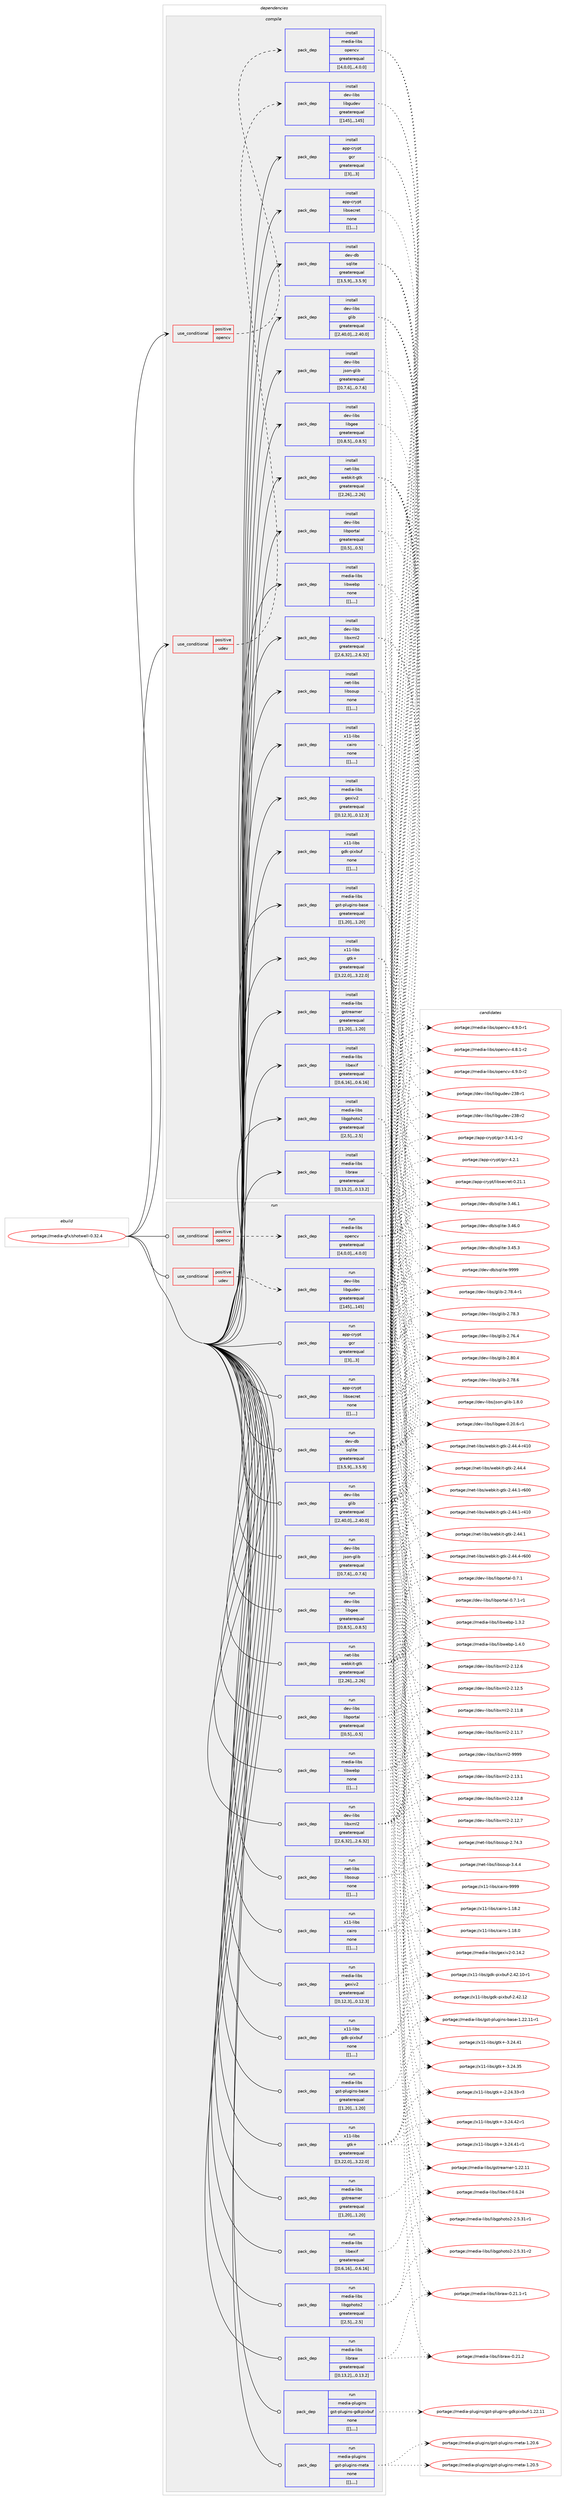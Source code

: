 digraph prolog {

# *************
# Graph options
# *************

newrank=true;
concentrate=true;
compound=true;
graph [rankdir=LR,fontname=Helvetica,fontsize=10,ranksep=1.5];#, ranksep=2.5, nodesep=0.2];
edge  [arrowhead=vee];
node  [fontname=Helvetica,fontsize=10];

# **********
# The ebuild
# **********

subgraph cluster_leftcol {
color=gray;
label=<<i>ebuild</i>>;
id [label="portage://media-gfx/shotwell-0.32.4", color=red, width=4, href="../media-gfx/shotwell-0.32.4.svg"];
}

# ****************
# The dependencies
# ****************

subgraph cluster_midcol {
color=gray;
label=<<i>dependencies</i>>;
subgraph cluster_compile {
fillcolor="#eeeeee";
style=filled;
label=<<i>compile</i>>;
subgraph cond77202 {
dependency309520 [label=<<TABLE BORDER="0" CELLBORDER="1" CELLSPACING="0" CELLPADDING="4"><TR><TD ROWSPAN="3" CELLPADDING="10">use_conditional</TD></TR><TR><TD>positive</TD></TR><TR><TD>opencv</TD></TR></TABLE>>, shape=none, color=red];
subgraph pack229798 {
dependency309521 [label=<<TABLE BORDER="0" CELLBORDER="1" CELLSPACING="0" CELLPADDING="4" WIDTH="220"><TR><TD ROWSPAN="6" CELLPADDING="30">pack_dep</TD></TR><TR><TD WIDTH="110">install</TD></TR><TR><TD>media-libs</TD></TR><TR><TD>opencv</TD></TR><TR><TD>greaterequal</TD></TR><TR><TD>[[4,0,0],,,4.0.0]</TD></TR></TABLE>>, shape=none, color=blue];
}
dependency309520:e -> dependency309521:w [weight=20,style="dashed",arrowhead="vee"];
}
id:e -> dependency309520:w [weight=20,style="solid",arrowhead="vee"];
subgraph cond77203 {
dependency309522 [label=<<TABLE BORDER="0" CELLBORDER="1" CELLSPACING="0" CELLPADDING="4"><TR><TD ROWSPAN="3" CELLPADDING="10">use_conditional</TD></TR><TR><TD>positive</TD></TR><TR><TD>udev</TD></TR></TABLE>>, shape=none, color=red];
subgraph pack229799 {
dependency309523 [label=<<TABLE BORDER="0" CELLBORDER="1" CELLSPACING="0" CELLPADDING="4" WIDTH="220"><TR><TD ROWSPAN="6" CELLPADDING="30">pack_dep</TD></TR><TR><TD WIDTH="110">install</TD></TR><TR><TD>dev-libs</TD></TR><TR><TD>libgudev</TD></TR><TR><TD>greaterequal</TD></TR><TR><TD>[[145],,,145]</TD></TR></TABLE>>, shape=none, color=blue];
}
dependency309522:e -> dependency309523:w [weight=20,style="dashed",arrowhead="vee"];
}
id:e -> dependency309522:w [weight=20,style="solid",arrowhead="vee"];
subgraph pack229800 {
dependency309524 [label=<<TABLE BORDER="0" CELLBORDER="1" CELLSPACING="0" CELLPADDING="4" WIDTH="220"><TR><TD ROWSPAN="6" CELLPADDING="30">pack_dep</TD></TR><TR><TD WIDTH="110">install</TD></TR><TR><TD>app-crypt</TD></TR><TR><TD>gcr</TD></TR><TR><TD>greaterequal</TD></TR><TR><TD>[[3],,,3]</TD></TR></TABLE>>, shape=none, color=blue];
}
id:e -> dependency309524:w [weight=20,style="solid",arrowhead="vee"];
subgraph pack229801 {
dependency309525 [label=<<TABLE BORDER="0" CELLBORDER="1" CELLSPACING="0" CELLPADDING="4" WIDTH="220"><TR><TD ROWSPAN="6" CELLPADDING="30">pack_dep</TD></TR><TR><TD WIDTH="110">install</TD></TR><TR><TD>app-crypt</TD></TR><TR><TD>libsecret</TD></TR><TR><TD>none</TD></TR><TR><TD>[[],,,,]</TD></TR></TABLE>>, shape=none, color=blue];
}
id:e -> dependency309525:w [weight=20,style="solid",arrowhead="vee"];
subgraph pack229802 {
dependency309526 [label=<<TABLE BORDER="0" CELLBORDER="1" CELLSPACING="0" CELLPADDING="4" WIDTH="220"><TR><TD ROWSPAN="6" CELLPADDING="30">pack_dep</TD></TR><TR><TD WIDTH="110">install</TD></TR><TR><TD>dev-db</TD></TR><TR><TD>sqlite</TD></TR><TR><TD>greaterequal</TD></TR><TR><TD>[[3,5,9],,,3.5.9]</TD></TR></TABLE>>, shape=none, color=blue];
}
id:e -> dependency309526:w [weight=20,style="solid",arrowhead="vee"];
subgraph pack229803 {
dependency309527 [label=<<TABLE BORDER="0" CELLBORDER="1" CELLSPACING="0" CELLPADDING="4" WIDTH="220"><TR><TD ROWSPAN="6" CELLPADDING="30">pack_dep</TD></TR><TR><TD WIDTH="110">install</TD></TR><TR><TD>dev-libs</TD></TR><TR><TD>glib</TD></TR><TR><TD>greaterequal</TD></TR><TR><TD>[[2,40,0],,,2.40.0]</TD></TR></TABLE>>, shape=none, color=blue];
}
id:e -> dependency309527:w [weight=20,style="solid",arrowhead="vee"];
subgraph pack229804 {
dependency309528 [label=<<TABLE BORDER="0" CELLBORDER="1" CELLSPACING="0" CELLPADDING="4" WIDTH="220"><TR><TD ROWSPAN="6" CELLPADDING="30">pack_dep</TD></TR><TR><TD WIDTH="110">install</TD></TR><TR><TD>dev-libs</TD></TR><TR><TD>json-glib</TD></TR><TR><TD>greaterequal</TD></TR><TR><TD>[[0,7,6],,,0.7.6]</TD></TR></TABLE>>, shape=none, color=blue];
}
id:e -> dependency309528:w [weight=20,style="solid",arrowhead="vee"];
subgraph pack229805 {
dependency309529 [label=<<TABLE BORDER="0" CELLBORDER="1" CELLSPACING="0" CELLPADDING="4" WIDTH="220"><TR><TD ROWSPAN="6" CELLPADDING="30">pack_dep</TD></TR><TR><TD WIDTH="110">install</TD></TR><TR><TD>dev-libs</TD></TR><TR><TD>libgee</TD></TR><TR><TD>greaterequal</TD></TR><TR><TD>[[0,8,5],,,0.8.5]</TD></TR></TABLE>>, shape=none, color=blue];
}
id:e -> dependency309529:w [weight=20,style="solid",arrowhead="vee"];
subgraph pack229806 {
dependency309530 [label=<<TABLE BORDER="0" CELLBORDER="1" CELLSPACING="0" CELLPADDING="4" WIDTH="220"><TR><TD ROWSPAN="6" CELLPADDING="30">pack_dep</TD></TR><TR><TD WIDTH="110">install</TD></TR><TR><TD>dev-libs</TD></TR><TR><TD>libportal</TD></TR><TR><TD>greaterequal</TD></TR><TR><TD>[[0,5],,,0.5]</TD></TR></TABLE>>, shape=none, color=blue];
}
id:e -> dependency309530:w [weight=20,style="solid",arrowhead="vee"];
subgraph pack229807 {
dependency309531 [label=<<TABLE BORDER="0" CELLBORDER="1" CELLSPACING="0" CELLPADDING="4" WIDTH="220"><TR><TD ROWSPAN="6" CELLPADDING="30">pack_dep</TD></TR><TR><TD WIDTH="110">install</TD></TR><TR><TD>dev-libs</TD></TR><TR><TD>libxml2</TD></TR><TR><TD>greaterequal</TD></TR><TR><TD>[[2,6,32],,,2.6.32]</TD></TR></TABLE>>, shape=none, color=blue];
}
id:e -> dependency309531:w [weight=20,style="solid",arrowhead="vee"];
subgraph pack229808 {
dependency309532 [label=<<TABLE BORDER="0" CELLBORDER="1" CELLSPACING="0" CELLPADDING="4" WIDTH="220"><TR><TD ROWSPAN="6" CELLPADDING="30">pack_dep</TD></TR><TR><TD WIDTH="110">install</TD></TR><TR><TD>media-libs</TD></TR><TR><TD>gexiv2</TD></TR><TR><TD>greaterequal</TD></TR><TR><TD>[[0,12,3],,,0.12.3]</TD></TR></TABLE>>, shape=none, color=blue];
}
id:e -> dependency309532:w [weight=20,style="solid",arrowhead="vee"];
subgraph pack229809 {
dependency309533 [label=<<TABLE BORDER="0" CELLBORDER="1" CELLSPACING="0" CELLPADDING="4" WIDTH="220"><TR><TD ROWSPAN="6" CELLPADDING="30">pack_dep</TD></TR><TR><TD WIDTH="110">install</TD></TR><TR><TD>media-libs</TD></TR><TR><TD>gst-plugins-base</TD></TR><TR><TD>greaterequal</TD></TR><TR><TD>[[1,20],,,1.20]</TD></TR></TABLE>>, shape=none, color=blue];
}
id:e -> dependency309533:w [weight=20,style="solid",arrowhead="vee"];
subgraph pack229810 {
dependency309534 [label=<<TABLE BORDER="0" CELLBORDER="1" CELLSPACING="0" CELLPADDING="4" WIDTH="220"><TR><TD ROWSPAN="6" CELLPADDING="30">pack_dep</TD></TR><TR><TD WIDTH="110">install</TD></TR><TR><TD>media-libs</TD></TR><TR><TD>gstreamer</TD></TR><TR><TD>greaterequal</TD></TR><TR><TD>[[1,20],,,1.20]</TD></TR></TABLE>>, shape=none, color=blue];
}
id:e -> dependency309534:w [weight=20,style="solid",arrowhead="vee"];
subgraph pack229811 {
dependency309535 [label=<<TABLE BORDER="0" CELLBORDER="1" CELLSPACING="0" CELLPADDING="4" WIDTH="220"><TR><TD ROWSPAN="6" CELLPADDING="30">pack_dep</TD></TR><TR><TD WIDTH="110">install</TD></TR><TR><TD>media-libs</TD></TR><TR><TD>libexif</TD></TR><TR><TD>greaterequal</TD></TR><TR><TD>[[0,6,16],,,0.6.16]</TD></TR></TABLE>>, shape=none, color=blue];
}
id:e -> dependency309535:w [weight=20,style="solid",arrowhead="vee"];
subgraph pack229812 {
dependency309536 [label=<<TABLE BORDER="0" CELLBORDER="1" CELLSPACING="0" CELLPADDING="4" WIDTH="220"><TR><TD ROWSPAN="6" CELLPADDING="30">pack_dep</TD></TR><TR><TD WIDTH="110">install</TD></TR><TR><TD>media-libs</TD></TR><TR><TD>libgphoto2</TD></TR><TR><TD>greaterequal</TD></TR><TR><TD>[[2,5],,,2.5]</TD></TR></TABLE>>, shape=none, color=blue];
}
id:e -> dependency309536:w [weight=20,style="solid",arrowhead="vee"];
subgraph pack229813 {
dependency309537 [label=<<TABLE BORDER="0" CELLBORDER="1" CELLSPACING="0" CELLPADDING="4" WIDTH="220"><TR><TD ROWSPAN="6" CELLPADDING="30">pack_dep</TD></TR><TR><TD WIDTH="110">install</TD></TR><TR><TD>media-libs</TD></TR><TR><TD>libraw</TD></TR><TR><TD>greaterequal</TD></TR><TR><TD>[[0,13,2],,,0.13.2]</TD></TR></TABLE>>, shape=none, color=blue];
}
id:e -> dependency309537:w [weight=20,style="solid",arrowhead="vee"];
subgraph pack229814 {
dependency309538 [label=<<TABLE BORDER="0" CELLBORDER="1" CELLSPACING="0" CELLPADDING="4" WIDTH="220"><TR><TD ROWSPAN="6" CELLPADDING="30">pack_dep</TD></TR><TR><TD WIDTH="110">install</TD></TR><TR><TD>media-libs</TD></TR><TR><TD>libwebp</TD></TR><TR><TD>none</TD></TR><TR><TD>[[],,,,]</TD></TR></TABLE>>, shape=none, color=blue];
}
id:e -> dependency309538:w [weight=20,style="solid",arrowhead="vee"];
subgraph pack229815 {
dependency309539 [label=<<TABLE BORDER="0" CELLBORDER="1" CELLSPACING="0" CELLPADDING="4" WIDTH="220"><TR><TD ROWSPAN="6" CELLPADDING="30">pack_dep</TD></TR><TR><TD WIDTH="110">install</TD></TR><TR><TD>net-libs</TD></TR><TR><TD>libsoup</TD></TR><TR><TD>none</TD></TR><TR><TD>[[],,,,]</TD></TR></TABLE>>, shape=none, color=blue];
}
id:e -> dependency309539:w [weight=20,style="solid",arrowhead="vee"];
subgraph pack229816 {
dependency309540 [label=<<TABLE BORDER="0" CELLBORDER="1" CELLSPACING="0" CELLPADDING="4" WIDTH="220"><TR><TD ROWSPAN="6" CELLPADDING="30">pack_dep</TD></TR><TR><TD WIDTH="110">install</TD></TR><TR><TD>net-libs</TD></TR><TR><TD>webkit-gtk</TD></TR><TR><TD>greaterequal</TD></TR><TR><TD>[[2,26],,,2.26]</TD></TR></TABLE>>, shape=none, color=blue];
}
id:e -> dependency309540:w [weight=20,style="solid",arrowhead="vee"];
subgraph pack229817 {
dependency309541 [label=<<TABLE BORDER="0" CELLBORDER="1" CELLSPACING="0" CELLPADDING="4" WIDTH="220"><TR><TD ROWSPAN="6" CELLPADDING="30">pack_dep</TD></TR><TR><TD WIDTH="110">install</TD></TR><TR><TD>x11-libs</TD></TR><TR><TD>cairo</TD></TR><TR><TD>none</TD></TR><TR><TD>[[],,,,]</TD></TR></TABLE>>, shape=none, color=blue];
}
id:e -> dependency309541:w [weight=20,style="solid",arrowhead="vee"];
subgraph pack229818 {
dependency309542 [label=<<TABLE BORDER="0" CELLBORDER="1" CELLSPACING="0" CELLPADDING="4" WIDTH="220"><TR><TD ROWSPAN="6" CELLPADDING="30">pack_dep</TD></TR><TR><TD WIDTH="110">install</TD></TR><TR><TD>x11-libs</TD></TR><TR><TD>gdk-pixbuf</TD></TR><TR><TD>none</TD></TR><TR><TD>[[],,,,]</TD></TR></TABLE>>, shape=none, color=blue];
}
id:e -> dependency309542:w [weight=20,style="solid",arrowhead="vee"];
subgraph pack229819 {
dependency309543 [label=<<TABLE BORDER="0" CELLBORDER="1" CELLSPACING="0" CELLPADDING="4" WIDTH="220"><TR><TD ROWSPAN="6" CELLPADDING="30">pack_dep</TD></TR><TR><TD WIDTH="110">install</TD></TR><TR><TD>x11-libs</TD></TR><TR><TD>gtk+</TD></TR><TR><TD>greaterequal</TD></TR><TR><TD>[[3,22,0],,,3.22.0]</TD></TR></TABLE>>, shape=none, color=blue];
}
id:e -> dependency309543:w [weight=20,style="solid",arrowhead="vee"];
}
subgraph cluster_compileandrun {
fillcolor="#eeeeee";
style=filled;
label=<<i>compile and run</i>>;
}
subgraph cluster_run {
fillcolor="#eeeeee";
style=filled;
label=<<i>run</i>>;
subgraph cond77204 {
dependency309544 [label=<<TABLE BORDER="0" CELLBORDER="1" CELLSPACING="0" CELLPADDING="4"><TR><TD ROWSPAN="3" CELLPADDING="10">use_conditional</TD></TR><TR><TD>positive</TD></TR><TR><TD>opencv</TD></TR></TABLE>>, shape=none, color=red];
subgraph pack229820 {
dependency309545 [label=<<TABLE BORDER="0" CELLBORDER="1" CELLSPACING="0" CELLPADDING="4" WIDTH="220"><TR><TD ROWSPAN="6" CELLPADDING="30">pack_dep</TD></TR><TR><TD WIDTH="110">run</TD></TR><TR><TD>media-libs</TD></TR><TR><TD>opencv</TD></TR><TR><TD>greaterequal</TD></TR><TR><TD>[[4,0,0],,,4.0.0]</TD></TR></TABLE>>, shape=none, color=blue];
}
dependency309544:e -> dependency309545:w [weight=20,style="dashed",arrowhead="vee"];
}
id:e -> dependency309544:w [weight=20,style="solid",arrowhead="odot"];
subgraph cond77205 {
dependency309546 [label=<<TABLE BORDER="0" CELLBORDER="1" CELLSPACING="0" CELLPADDING="4"><TR><TD ROWSPAN="3" CELLPADDING="10">use_conditional</TD></TR><TR><TD>positive</TD></TR><TR><TD>udev</TD></TR></TABLE>>, shape=none, color=red];
subgraph pack229821 {
dependency309547 [label=<<TABLE BORDER="0" CELLBORDER="1" CELLSPACING="0" CELLPADDING="4" WIDTH="220"><TR><TD ROWSPAN="6" CELLPADDING="30">pack_dep</TD></TR><TR><TD WIDTH="110">run</TD></TR><TR><TD>dev-libs</TD></TR><TR><TD>libgudev</TD></TR><TR><TD>greaterequal</TD></TR><TR><TD>[[145],,,145]</TD></TR></TABLE>>, shape=none, color=blue];
}
dependency309546:e -> dependency309547:w [weight=20,style="dashed",arrowhead="vee"];
}
id:e -> dependency309546:w [weight=20,style="solid",arrowhead="odot"];
subgraph pack229822 {
dependency309548 [label=<<TABLE BORDER="0" CELLBORDER="1" CELLSPACING="0" CELLPADDING="4" WIDTH="220"><TR><TD ROWSPAN="6" CELLPADDING="30">pack_dep</TD></TR><TR><TD WIDTH="110">run</TD></TR><TR><TD>app-crypt</TD></TR><TR><TD>gcr</TD></TR><TR><TD>greaterequal</TD></TR><TR><TD>[[3],,,3]</TD></TR></TABLE>>, shape=none, color=blue];
}
id:e -> dependency309548:w [weight=20,style="solid",arrowhead="odot"];
subgraph pack229823 {
dependency309549 [label=<<TABLE BORDER="0" CELLBORDER="1" CELLSPACING="0" CELLPADDING="4" WIDTH="220"><TR><TD ROWSPAN="6" CELLPADDING="30">pack_dep</TD></TR><TR><TD WIDTH="110">run</TD></TR><TR><TD>app-crypt</TD></TR><TR><TD>libsecret</TD></TR><TR><TD>none</TD></TR><TR><TD>[[],,,,]</TD></TR></TABLE>>, shape=none, color=blue];
}
id:e -> dependency309549:w [weight=20,style="solid",arrowhead="odot"];
subgraph pack229824 {
dependency309550 [label=<<TABLE BORDER="0" CELLBORDER="1" CELLSPACING="0" CELLPADDING="4" WIDTH="220"><TR><TD ROWSPAN="6" CELLPADDING="30">pack_dep</TD></TR><TR><TD WIDTH="110">run</TD></TR><TR><TD>dev-db</TD></TR><TR><TD>sqlite</TD></TR><TR><TD>greaterequal</TD></TR><TR><TD>[[3,5,9],,,3.5.9]</TD></TR></TABLE>>, shape=none, color=blue];
}
id:e -> dependency309550:w [weight=20,style="solid",arrowhead="odot"];
subgraph pack229825 {
dependency309551 [label=<<TABLE BORDER="0" CELLBORDER="1" CELLSPACING="0" CELLPADDING="4" WIDTH="220"><TR><TD ROWSPAN="6" CELLPADDING="30">pack_dep</TD></TR><TR><TD WIDTH="110">run</TD></TR><TR><TD>dev-libs</TD></TR><TR><TD>glib</TD></TR><TR><TD>greaterequal</TD></TR><TR><TD>[[2,40,0],,,2.40.0]</TD></TR></TABLE>>, shape=none, color=blue];
}
id:e -> dependency309551:w [weight=20,style="solid",arrowhead="odot"];
subgraph pack229826 {
dependency309552 [label=<<TABLE BORDER="0" CELLBORDER="1" CELLSPACING="0" CELLPADDING="4" WIDTH="220"><TR><TD ROWSPAN="6" CELLPADDING="30">pack_dep</TD></TR><TR><TD WIDTH="110">run</TD></TR><TR><TD>dev-libs</TD></TR><TR><TD>json-glib</TD></TR><TR><TD>greaterequal</TD></TR><TR><TD>[[0,7,6],,,0.7.6]</TD></TR></TABLE>>, shape=none, color=blue];
}
id:e -> dependency309552:w [weight=20,style="solid",arrowhead="odot"];
subgraph pack229827 {
dependency309553 [label=<<TABLE BORDER="0" CELLBORDER="1" CELLSPACING="0" CELLPADDING="4" WIDTH="220"><TR><TD ROWSPAN="6" CELLPADDING="30">pack_dep</TD></TR><TR><TD WIDTH="110">run</TD></TR><TR><TD>dev-libs</TD></TR><TR><TD>libgee</TD></TR><TR><TD>greaterequal</TD></TR><TR><TD>[[0,8,5],,,0.8.5]</TD></TR></TABLE>>, shape=none, color=blue];
}
id:e -> dependency309553:w [weight=20,style="solid",arrowhead="odot"];
subgraph pack229828 {
dependency309554 [label=<<TABLE BORDER="0" CELLBORDER="1" CELLSPACING="0" CELLPADDING="4" WIDTH="220"><TR><TD ROWSPAN="6" CELLPADDING="30">pack_dep</TD></TR><TR><TD WIDTH="110">run</TD></TR><TR><TD>dev-libs</TD></TR><TR><TD>libportal</TD></TR><TR><TD>greaterequal</TD></TR><TR><TD>[[0,5],,,0.5]</TD></TR></TABLE>>, shape=none, color=blue];
}
id:e -> dependency309554:w [weight=20,style="solid",arrowhead="odot"];
subgraph pack229829 {
dependency309555 [label=<<TABLE BORDER="0" CELLBORDER="1" CELLSPACING="0" CELLPADDING="4" WIDTH="220"><TR><TD ROWSPAN="6" CELLPADDING="30">pack_dep</TD></TR><TR><TD WIDTH="110">run</TD></TR><TR><TD>dev-libs</TD></TR><TR><TD>libxml2</TD></TR><TR><TD>greaterequal</TD></TR><TR><TD>[[2,6,32],,,2.6.32]</TD></TR></TABLE>>, shape=none, color=blue];
}
id:e -> dependency309555:w [weight=20,style="solid",arrowhead="odot"];
subgraph pack229830 {
dependency309556 [label=<<TABLE BORDER="0" CELLBORDER="1" CELLSPACING="0" CELLPADDING="4" WIDTH="220"><TR><TD ROWSPAN="6" CELLPADDING="30">pack_dep</TD></TR><TR><TD WIDTH="110">run</TD></TR><TR><TD>media-libs</TD></TR><TR><TD>gexiv2</TD></TR><TR><TD>greaterequal</TD></TR><TR><TD>[[0,12,3],,,0.12.3]</TD></TR></TABLE>>, shape=none, color=blue];
}
id:e -> dependency309556:w [weight=20,style="solid",arrowhead="odot"];
subgraph pack229831 {
dependency309557 [label=<<TABLE BORDER="0" CELLBORDER="1" CELLSPACING="0" CELLPADDING="4" WIDTH="220"><TR><TD ROWSPAN="6" CELLPADDING="30">pack_dep</TD></TR><TR><TD WIDTH="110">run</TD></TR><TR><TD>media-libs</TD></TR><TR><TD>gst-plugins-base</TD></TR><TR><TD>greaterequal</TD></TR><TR><TD>[[1,20],,,1.20]</TD></TR></TABLE>>, shape=none, color=blue];
}
id:e -> dependency309557:w [weight=20,style="solid",arrowhead="odot"];
subgraph pack229832 {
dependency309558 [label=<<TABLE BORDER="0" CELLBORDER="1" CELLSPACING="0" CELLPADDING="4" WIDTH="220"><TR><TD ROWSPAN="6" CELLPADDING="30">pack_dep</TD></TR><TR><TD WIDTH="110">run</TD></TR><TR><TD>media-libs</TD></TR><TR><TD>gstreamer</TD></TR><TR><TD>greaterequal</TD></TR><TR><TD>[[1,20],,,1.20]</TD></TR></TABLE>>, shape=none, color=blue];
}
id:e -> dependency309558:w [weight=20,style="solid",arrowhead="odot"];
subgraph pack229833 {
dependency309559 [label=<<TABLE BORDER="0" CELLBORDER="1" CELLSPACING="0" CELLPADDING="4" WIDTH="220"><TR><TD ROWSPAN="6" CELLPADDING="30">pack_dep</TD></TR><TR><TD WIDTH="110">run</TD></TR><TR><TD>media-libs</TD></TR><TR><TD>libexif</TD></TR><TR><TD>greaterequal</TD></TR><TR><TD>[[0,6,16],,,0.6.16]</TD></TR></TABLE>>, shape=none, color=blue];
}
id:e -> dependency309559:w [weight=20,style="solid",arrowhead="odot"];
subgraph pack229834 {
dependency309560 [label=<<TABLE BORDER="0" CELLBORDER="1" CELLSPACING="0" CELLPADDING="4" WIDTH="220"><TR><TD ROWSPAN="6" CELLPADDING="30">pack_dep</TD></TR><TR><TD WIDTH="110">run</TD></TR><TR><TD>media-libs</TD></TR><TR><TD>libgphoto2</TD></TR><TR><TD>greaterequal</TD></TR><TR><TD>[[2,5],,,2.5]</TD></TR></TABLE>>, shape=none, color=blue];
}
id:e -> dependency309560:w [weight=20,style="solid",arrowhead="odot"];
subgraph pack229835 {
dependency309561 [label=<<TABLE BORDER="0" CELLBORDER="1" CELLSPACING="0" CELLPADDING="4" WIDTH="220"><TR><TD ROWSPAN="6" CELLPADDING="30">pack_dep</TD></TR><TR><TD WIDTH="110">run</TD></TR><TR><TD>media-libs</TD></TR><TR><TD>libraw</TD></TR><TR><TD>greaterequal</TD></TR><TR><TD>[[0,13,2],,,0.13.2]</TD></TR></TABLE>>, shape=none, color=blue];
}
id:e -> dependency309561:w [weight=20,style="solid",arrowhead="odot"];
subgraph pack229836 {
dependency309562 [label=<<TABLE BORDER="0" CELLBORDER="1" CELLSPACING="0" CELLPADDING="4" WIDTH="220"><TR><TD ROWSPAN="6" CELLPADDING="30">pack_dep</TD></TR><TR><TD WIDTH="110">run</TD></TR><TR><TD>media-libs</TD></TR><TR><TD>libwebp</TD></TR><TR><TD>none</TD></TR><TR><TD>[[],,,,]</TD></TR></TABLE>>, shape=none, color=blue];
}
id:e -> dependency309562:w [weight=20,style="solid",arrowhead="odot"];
subgraph pack229837 {
dependency309563 [label=<<TABLE BORDER="0" CELLBORDER="1" CELLSPACING="0" CELLPADDING="4" WIDTH="220"><TR><TD ROWSPAN="6" CELLPADDING="30">pack_dep</TD></TR><TR><TD WIDTH="110">run</TD></TR><TR><TD>media-plugins</TD></TR><TR><TD>gst-plugins-gdkpixbuf</TD></TR><TR><TD>none</TD></TR><TR><TD>[[],,,,]</TD></TR></TABLE>>, shape=none, color=blue];
}
id:e -> dependency309563:w [weight=20,style="solid",arrowhead="odot"];
subgraph pack229838 {
dependency309564 [label=<<TABLE BORDER="0" CELLBORDER="1" CELLSPACING="0" CELLPADDING="4" WIDTH="220"><TR><TD ROWSPAN="6" CELLPADDING="30">pack_dep</TD></TR><TR><TD WIDTH="110">run</TD></TR><TR><TD>media-plugins</TD></TR><TR><TD>gst-plugins-meta</TD></TR><TR><TD>none</TD></TR><TR><TD>[[],,,,]</TD></TR></TABLE>>, shape=none, color=blue];
}
id:e -> dependency309564:w [weight=20,style="solid",arrowhead="odot"];
subgraph pack229839 {
dependency309565 [label=<<TABLE BORDER="0" CELLBORDER="1" CELLSPACING="0" CELLPADDING="4" WIDTH="220"><TR><TD ROWSPAN="6" CELLPADDING="30">pack_dep</TD></TR><TR><TD WIDTH="110">run</TD></TR><TR><TD>net-libs</TD></TR><TR><TD>libsoup</TD></TR><TR><TD>none</TD></TR><TR><TD>[[],,,,]</TD></TR></TABLE>>, shape=none, color=blue];
}
id:e -> dependency309565:w [weight=20,style="solid",arrowhead="odot"];
subgraph pack229840 {
dependency309566 [label=<<TABLE BORDER="0" CELLBORDER="1" CELLSPACING="0" CELLPADDING="4" WIDTH="220"><TR><TD ROWSPAN="6" CELLPADDING="30">pack_dep</TD></TR><TR><TD WIDTH="110">run</TD></TR><TR><TD>net-libs</TD></TR><TR><TD>webkit-gtk</TD></TR><TR><TD>greaterequal</TD></TR><TR><TD>[[2,26],,,2.26]</TD></TR></TABLE>>, shape=none, color=blue];
}
id:e -> dependency309566:w [weight=20,style="solid",arrowhead="odot"];
subgraph pack229841 {
dependency309567 [label=<<TABLE BORDER="0" CELLBORDER="1" CELLSPACING="0" CELLPADDING="4" WIDTH="220"><TR><TD ROWSPAN="6" CELLPADDING="30">pack_dep</TD></TR><TR><TD WIDTH="110">run</TD></TR><TR><TD>x11-libs</TD></TR><TR><TD>cairo</TD></TR><TR><TD>none</TD></TR><TR><TD>[[],,,,]</TD></TR></TABLE>>, shape=none, color=blue];
}
id:e -> dependency309567:w [weight=20,style="solid",arrowhead="odot"];
subgraph pack229842 {
dependency309568 [label=<<TABLE BORDER="0" CELLBORDER="1" CELLSPACING="0" CELLPADDING="4" WIDTH="220"><TR><TD ROWSPAN="6" CELLPADDING="30">pack_dep</TD></TR><TR><TD WIDTH="110">run</TD></TR><TR><TD>x11-libs</TD></TR><TR><TD>gdk-pixbuf</TD></TR><TR><TD>none</TD></TR><TR><TD>[[],,,,]</TD></TR></TABLE>>, shape=none, color=blue];
}
id:e -> dependency309568:w [weight=20,style="solid",arrowhead="odot"];
subgraph pack229843 {
dependency309569 [label=<<TABLE BORDER="0" CELLBORDER="1" CELLSPACING="0" CELLPADDING="4" WIDTH="220"><TR><TD ROWSPAN="6" CELLPADDING="30">pack_dep</TD></TR><TR><TD WIDTH="110">run</TD></TR><TR><TD>x11-libs</TD></TR><TR><TD>gtk+</TD></TR><TR><TD>greaterequal</TD></TR><TR><TD>[[3,22,0],,,3.22.0]</TD></TR></TABLE>>, shape=none, color=blue];
}
id:e -> dependency309569:w [weight=20,style="solid",arrowhead="odot"];
}
}

# **************
# The candidates
# **************

subgraph cluster_choices {
rank=same;
color=gray;
label=<<i>candidates</i>>;

subgraph choice229798 {
color=black;
nodesep=1;
choice10910110010597451081059811547111112101110991184552465746484511450 [label="portage://media-libs/opencv-4.9.0-r2", color=red, width=4,href="../media-libs/opencv-4.9.0-r2.svg"];
choice10910110010597451081059811547111112101110991184552465746484511449 [label="portage://media-libs/opencv-4.9.0-r1", color=red, width=4,href="../media-libs/opencv-4.9.0-r1.svg"];
choice10910110010597451081059811547111112101110991184552465646494511450 [label="portage://media-libs/opencv-4.8.1-r2", color=red, width=4,href="../media-libs/opencv-4.8.1-r2.svg"];
dependency309521:e -> choice10910110010597451081059811547111112101110991184552465746484511450:w [style=dotted,weight="100"];
dependency309521:e -> choice10910110010597451081059811547111112101110991184552465746484511449:w [style=dotted,weight="100"];
dependency309521:e -> choice10910110010597451081059811547111112101110991184552465646494511450:w [style=dotted,weight="100"];
}
subgraph choice229799 {
color=black;
nodesep=1;
choice10010111845108105981154710810598103117100101118455051564511450 [label="portage://dev-libs/libgudev-238-r2", color=red, width=4,href="../dev-libs/libgudev-238-r2.svg"];
choice10010111845108105981154710810598103117100101118455051564511449 [label="portage://dev-libs/libgudev-238-r1", color=red, width=4,href="../dev-libs/libgudev-238-r1.svg"];
dependency309523:e -> choice10010111845108105981154710810598103117100101118455051564511450:w [style=dotted,weight="100"];
dependency309523:e -> choice10010111845108105981154710810598103117100101118455051564511449:w [style=dotted,weight="100"];
}
subgraph choice229800 {
color=black;
nodesep=1;
choice9711211245991141211121164710399114455246504649 [label="portage://app-crypt/gcr-4.2.1", color=red, width=4,href="../app-crypt/gcr-4.2.1.svg"];
choice9711211245991141211121164710399114455146524946494511450 [label="portage://app-crypt/gcr-3.41.1-r2", color=red, width=4,href="../app-crypt/gcr-3.41.1-r2.svg"];
dependency309524:e -> choice9711211245991141211121164710399114455246504649:w [style=dotted,weight="100"];
dependency309524:e -> choice9711211245991141211121164710399114455146524946494511450:w [style=dotted,weight="100"];
}
subgraph choice229801 {
color=black;
nodesep=1;
choice97112112459911412111211647108105981151019911410111645484650494649 [label="portage://app-crypt/libsecret-0.21.1", color=red, width=4,href="../app-crypt/libsecret-0.21.1.svg"];
dependency309525:e -> choice97112112459911412111211647108105981151019911410111645484650494649:w [style=dotted,weight="100"];
}
subgraph choice229802 {
color=black;
nodesep=1;
choice1001011184510098471151131081051161014557575757 [label="portage://dev-db/sqlite-9999", color=red, width=4,href="../dev-db/sqlite-9999.svg"];
choice10010111845100984711511310810511610145514652544649 [label="portage://dev-db/sqlite-3.46.1", color=red, width=4,href="../dev-db/sqlite-3.46.1.svg"];
choice10010111845100984711511310810511610145514652544648 [label="portage://dev-db/sqlite-3.46.0", color=red, width=4,href="../dev-db/sqlite-3.46.0.svg"];
choice10010111845100984711511310810511610145514652534651 [label="portage://dev-db/sqlite-3.45.3", color=red, width=4,href="../dev-db/sqlite-3.45.3.svg"];
dependency309526:e -> choice1001011184510098471151131081051161014557575757:w [style=dotted,weight="100"];
dependency309526:e -> choice10010111845100984711511310810511610145514652544649:w [style=dotted,weight="100"];
dependency309526:e -> choice10010111845100984711511310810511610145514652544648:w [style=dotted,weight="100"];
dependency309526:e -> choice10010111845100984711511310810511610145514652534651:w [style=dotted,weight="100"];
}
subgraph choice229803 {
color=black;
nodesep=1;
choice1001011184510810598115471031081059845504656484652 [label="portage://dev-libs/glib-2.80.4", color=red, width=4,href="../dev-libs/glib-2.80.4.svg"];
choice1001011184510810598115471031081059845504655564654 [label="portage://dev-libs/glib-2.78.6", color=red, width=4,href="../dev-libs/glib-2.78.6.svg"];
choice10010111845108105981154710310810598455046555646524511449 [label="portage://dev-libs/glib-2.78.4-r1", color=red, width=4,href="../dev-libs/glib-2.78.4-r1.svg"];
choice1001011184510810598115471031081059845504655564651 [label="portage://dev-libs/glib-2.78.3", color=red, width=4,href="../dev-libs/glib-2.78.3.svg"];
choice1001011184510810598115471031081059845504655544652 [label="portage://dev-libs/glib-2.76.4", color=red, width=4,href="../dev-libs/glib-2.76.4.svg"];
dependency309527:e -> choice1001011184510810598115471031081059845504656484652:w [style=dotted,weight="100"];
dependency309527:e -> choice1001011184510810598115471031081059845504655564654:w [style=dotted,weight="100"];
dependency309527:e -> choice10010111845108105981154710310810598455046555646524511449:w [style=dotted,weight="100"];
dependency309527:e -> choice1001011184510810598115471031081059845504655564651:w [style=dotted,weight="100"];
dependency309527:e -> choice1001011184510810598115471031081059845504655544652:w [style=dotted,weight="100"];
}
subgraph choice229804 {
color=black;
nodesep=1;
choice1001011184510810598115471061151111104510310810598454946564648 [label="portage://dev-libs/json-glib-1.8.0", color=red, width=4,href="../dev-libs/json-glib-1.8.0.svg"];
dependency309528:e -> choice1001011184510810598115471061151111104510310810598454946564648:w [style=dotted,weight="100"];
}
subgraph choice229805 {
color=black;
nodesep=1;
choice10010111845108105981154710810598103101101454846504846544511449 [label="portage://dev-libs/libgee-0.20.6-r1", color=red, width=4,href="../dev-libs/libgee-0.20.6-r1.svg"];
dependency309529:e -> choice10010111845108105981154710810598103101101454846504846544511449:w [style=dotted,weight="100"];
}
subgraph choice229806 {
color=black;
nodesep=1;
choice10010111845108105981154710810598112111114116971084548465546494511449 [label="portage://dev-libs/libportal-0.7.1-r1", color=red, width=4,href="../dev-libs/libportal-0.7.1-r1.svg"];
choice1001011184510810598115471081059811211111411697108454846554649 [label="portage://dev-libs/libportal-0.7.1", color=red, width=4,href="../dev-libs/libportal-0.7.1.svg"];
dependency309530:e -> choice10010111845108105981154710810598112111114116971084548465546494511449:w [style=dotted,weight="100"];
dependency309530:e -> choice1001011184510810598115471081059811211111411697108454846554649:w [style=dotted,weight="100"];
}
subgraph choice229807 {
color=black;
nodesep=1;
choice10010111845108105981154710810598120109108504557575757 [label="portage://dev-libs/libxml2-9999", color=red, width=4,href="../dev-libs/libxml2-9999.svg"];
choice100101118451081059811547108105981201091085045504649514649 [label="portage://dev-libs/libxml2-2.13.1", color=red, width=4,href="../dev-libs/libxml2-2.13.1.svg"];
choice100101118451081059811547108105981201091085045504649504656 [label="portage://dev-libs/libxml2-2.12.8", color=red, width=4,href="../dev-libs/libxml2-2.12.8.svg"];
choice100101118451081059811547108105981201091085045504649504655 [label="portage://dev-libs/libxml2-2.12.7", color=red, width=4,href="../dev-libs/libxml2-2.12.7.svg"];
choice100101118451081059811547108105981201091085045504649504654 [label="portage://dev-libs/libxml2-2.12.6", color=red, width=4,href="../dev-libs/libxml2-2.12.6.svg"];
choice100101118451081059811547108105981201091085045504649504653 [label="portage://dev-libs/libxml2-2.12.5", color=red, width=4,href="../dev-libs/libxml2-2.12.5.svg"];
choice100101118451081059811547108105981201091085045504649494656 [label="portage://dev-libs/libxml2-2.11.8", color=red, width=4,href="../dev-libs/libxml2-2.11.8.svg"];
choice100101118451081059811547108105981201091085045504649494655 [label="portage://dev-libs/libxml2-2.11.7", color=red, width=4,href="../dev-libs/libxml2-2.11.7.svg"];
dependency309531:e -> choice10010111845108105981154710810598120109108504557575757:w [style=dotted,weight="100"];
dependency309531:e -> choice100101118451081059811547108105981201091085045504649514649:w [style=dotted,weight="100"];
dependency309531:e -> choice100101118451081059811547108105981201091085045504649504656:w [style=dotted,weight="100"];
dependency309531:e -> choice100101118451081059811547108105981201091085045504649504655:w [style=dotted,weight="100"];
dependency309531:e -> choice100101118451081059811547108105981201091085045504649504654:w [style=dotted,weight="100"];
dependency309531:e -> choice100101118451081059811547108105981201091085045504649504653:w [style=dotted,weight="100"];
dependency309531:e -> choice100101118451081059811547108105981201091085045504649494656:w [style=dotted,weight="100"];
dependency309531:e -> choice100101118451081059811547108105981201091085045504649494655:w [style=dotted,weight="100"];
}
subgraph choice229808 {
color=black;
nodesep=1;
choice109101100105974510810598115471031011201051185045484649524650 [label="portage://media-libs/gexiv2-0.14.2", color=red, width=4,href="../media-libs/gexiv2-0.14.2.svg"];
dependency309532:e -> choice109101100105974510810598115471031011201051185045484649524650:w [style=dotted,weight="100"];
}
subgraph choice229809 {
color=black;
nodesep=1;
choice109101100105974510810598115471031151164511210811710310511011545989711510145494650504649494511449 [label="portage://media-libs/gst-plugins-base-1.22.11-r1", color=red, width=4,href="../media-libs/gst-plugins-base-1.22.11-r1.svg"];
dependency309533:e -> choice109101100105974510810598115471031151164511210811710310511011545989711510145494650504649494511449:w [style=dotted,weight="100"];
}
subgraph choice229810 {
color=black;
nodesep=1;
choice10910110010597451081059811547103115116114101971091011144549465050464949 [label="portage://media-libs/gstreamer-1.22.11", color=red, width=4,href="../media-libs/gstreamer-1.22.11.svg"];
dependency309534:e -> choice10910110010597451081059811547103115116114101971091011144549465050464949:w [style=dotted,weight="100"];
}
subgraph choice229811 {
color=black;
nodesep=1;
choice109101100105974510810598115471081059810112010510245484654465052 [label="portage://media-libs/libexif-0.6.24", color=red, width=4,href="../media-libs/libexif-0.6.24.svg"];
dependency309535:e -> choice109101100105974510810598115471081059810112010510245484654465052:w [style=dotted,weight="100"];
}
subgraph choice229812 {
color=black;
nodesep=1;
choice109101100105974510810598115471081059810311210411111611150455046534651494511450 [label="portage://media-libs/libgphoto2-2.5.31-r2", color=red, width=4,href="../media-libs/libgphoto2-2.5.31-r2.svg"];
choice109101100105974510810598115471081059810311210411111611150455046534651494511449 [label="portage://media-libs/libgphoto2-2.5.31-r1", color=red, width=4,href="../media-libs/libgphoto2-2.5.31-r1.svg"];
dependency309536:e -> choice109101100105974510810598115471081059810311210411111611150455046534651494511450:w [style=dotted,weight="100"];
dependency309536:e -> choice109101100105974510810598115471081059810311210411111611150455046534651494511449:w [style=dotted,weight="100"];
}
subgraph choice229813 {
color=black;
nodesep=1;
choice10910110010597451081059811547108105981149711945484650494650 [label="portage://media-libs/libraw-0.21.2", color=red, width=4,href="../media-libs/libraw-0.21.2.svg"];
choice109101100105974510810598115471081059811497119454846504946494511449 [label="portage://media-libs/libraw-0.21.1-r1", color=red, width=4,href="../media-libs/libraw-0.21.1-r1.svg"];
dependency309537:e -> choice10910110010597451081059811547108105981149711945484650494650:w [style=dotted,weight="100"];
dependency309537:e -> choice109101100105974510810598115471081059811497119454846504946494511449:w [style=dotted,weight="100"];
}
subgraph choice229814 {
color=black;
nodesep=1;
choice109101100105974510810598115471081059811910198112454946524648 [label="portage://media-libs/libwebp-1.4.0", color=red, width=4,href="../media-libs/libwebp-1.4.0.svg"];
choice109101100105974510810598115471081059811910198112454946514650 [label="portage://media-libs/libwebp-1.3.2", color=red, width=4,href="../media-libs/libwebp-1.3.2.svg"];
dependency309538:e -> choice109101100105974510810598115471081059811910198112454946524648:w [style=dotted,weight="100"];
dependency309538:e -> choice109101100105974510810598115471081059811910198112454946514650:w [style=dotted,weight="100"];
}
subgraph choice229815 {
color=black;
nodesep=1;
choice11010111645108105981154710810598115111117112455146524652 [label="portage://net-libs/libsoup-3.4.4", color=red, width=4,href="../net-libs/libsoup-3.4.4.svg"];
choice1101011164510810598115471081059811511111711245504655524651 [label="portage://net-libs/libsoup-2.74.3", color=red, width=4,href="../net-libs/libsoup-2.74.3.svg"];
dependency309539:e -> choice11010111645108105981154710810598115111117112455146524652:w [style=dotted,weight="100"];
dependency309539:e -> choice1101011164510810598115471081059811511111711245504655524651:w [style=dotted,weight="100"];
}
subgraph choice229816 {
color=black;
nodesep=1;
choice11010111645108105981154711910198107105116451031161074550465252465245114544848 [label="portage://net-libs/webkit-gtk-2.44.4-r600", color=red, width=4,href="../net-libs/webkit-gtk-2.44.4-r600.svg"];
choice11010111645108105981154711910198107105116451031161074550465252465245114524948 [label="portage://net-libs/webkit-gtk-2.44.4-r410", color=red, width=4,href="../net-libs/webkit-gtk-2.44.4-r410.svg"];
choice110101116451081059811547119101981071051164510311610745504652524652 [label="portage://net-libs/webkit-gtk-2.44.4", color=red, width=4,href="../net-libs/webkit-gtk-2.44.4.svg"];
choice11010111645108105981154711910198107105116451031161074550465252464945114544848 [label="portage://net-libs/webkit-gtk-2.44.1-r600", color=red, width=4,href="../net-libs/webkit-gtk-2.44.1-r600.svg"];
choice11010111645108105981154711910198107105116451031161074550465252464945114524948 [label="portage://net-libs/webkit-gtk-2.44.1-r410", color=red, width=4,href="../net-libs/webkit-gtk-2.44.1-r410.svg"];
choice110101116451081059811547119101981071051164510311610745504652524649 [label="portage://net-libs/webkit-gtk-2.44.1", color=red, width=4,href="../net-libs/webkit-gtk-2.44.1.svg"];
dependency309540:e -> choice11010111645108105981154711910198107105116451031161074550465252465245114544848:w [style=dotted,weight="100"];
dependency309540:e -> choice11010111645108105981154711910198107105116451031161074550465252465245114524948:w [style=dotted,weight="100"];
dependency309540:e -> choice110101116451081059811547119101981071051164510311610745504652524652:w [style=dotted,weight="100"];
dependency309540:e -> choice11010111645108105981154711910198107105116451031161074550465252464945114544848:w [style=dotted,weight="100"];
dependency309540:e -> choice11010111645108105981154711910198107105116451031161074550465252464945114524948:w [style=dotted,weight="100"];
dependency309540:e -> choice110101116451081059811547119101981071051164510311610745504652524649:w [style=dotted,weight="100"];
}
subgraph choice229817 {
color=black;
nodesep=1;
choice120494945108105981154799971051141114557575757 [label="portage://x11-libs/cairo-9999", color=red, width=4,href="../x11-libs/cairo-9999.svg"];
choice1204949451081059811547999710511411145494649564650 [label="portage://x11-libs/cairo-1.18.2", color=red, width=4,href="../x11-libs/cairo-1.18.2.svg"];
choice1204949451081059811547999710511411145494649564648 [label="portage://x11-libs/cairo-1.18.0", color=red, width=4,href="../x11-libs/cairo-1.18.0.svg"];
dependency309541:e -> choice120494945108105981154799971051141114557575757:w [style=dotted,weight="100"];
dependency309541:e -> choice1204949451081059811547999710511411145494649564650:w [style=dotted,weight="100"];
dependency309541:e -> choice1204949451081059811547999710511411145494649564648:w [style=dotted,weight="100"];
}
subgraph choice229818 {
color=black;
nodesep=1;
choice120494945108105981154710310010745112105120981171024550465250464950 [label="portage://x11-libs/gdk-pixbuf-2.42.12", color=red, width=4,href="../x11-libs/gdk-pixbuf-2.42.12.svg"];
choice1204949451081059811547103100107451121051209811710245504652504649484511449 [label="portage://x11-libs/gdk-pixbuf-2.42.10-r1", color=red, width=4,href="../x11-libs/gdk-pixbuf-2.42.10-r1.svg"];
dependency309542:e -> choice120494945108105981154710310010745112105120981171024550465250464950:w [style=dotted,weight="100"];
dependency309542:e -> choice1204949451081059811547103100107451121051209811710245504652504649484511449:w [style=dotted,weight="100"];
}
subgraph choice229819 {
color=black;
nodesep=1;
choice12049494510810598115471031161074345514650524652504511449 [label="portage://x11-libs/gtk+-3.24.42-r1", color=red, width=4,href="../x11-libs/gtk+-3.24.42-r1.svg"];
choice12049494510810598115471031161074345514650524652494511449 [label="portage://x11-libs/gtk+-3.24.41-r1", color=red, width=4,href="../x11-libs/gtk+-3.24.41-r1.svg"];
choice1204949451081059811547103116107434551465052465249 [label="portage://x11-libs/gtk+-3.24.41", color=red, width=4,href="../x11-libs/gtk+-3.24.41.svg"];
choice1204949451081059811547103116107434551465052465153 [label="portage://x11-libs/gtk+-3.24.35", color=red, width=4,href="../x11-libs/gtk+-3.24.35.svg"];
choice12049494510810598115471031161074345504650524651514511451 [label="portage://x11-libs/gtk+-2.24.33-r3", color=red, width=4,href="../x11-libs/gtk+-2.24.33-r3.svg"];
dependency309543:e -> choice12049494510810598115471031161074345514650524652504511449:w [style=dotted,weight="100"];
dependency309543:e -> choice12049494510810598115471031161074345514650524652494511449:w [style=dotted,weight="100"];
dependency309543:e -> choice1204949451081059811547103116107434551465052465249:w [style=dotted,weight="100"];
dependency309543:e -> choice1204949451081059811547103116107434551465052465153:w [style=dotted,weight="100"];
dependency309543:e -> choice12049494510810598115471031161074345504650524651514511451:w [style=dotted,weight="100"];
}
subgraph choice229820 {
color=black;
nodesep=1;
choice10910110010597451081059811547111112101110991184552465746484511450 [label="portage://media-libs/opencv-4.9.0-r2", color=red, width=4,href="../media-libs/opencv-4.9.0-r2.svg"];
choice10910110010597451081059811547111112101110991184552465746484511449 [label="portage://media-libs/opencv-4.9.0-r1", color=red, width=4,href="../media-libs/opencv-4.9.0-r1.svg"];
choice10910110010597451081059811547111112101110991184552465646494511450 [label="portage://media-libs/opencv-4.8.1-r2", color=red, width=4,href="../media-libs/opencv-4.8.1-r2.svg"];
dependency309545:e -> choice10910110010597451081059811547111112101110991184552465746484511450:w [style=dotted,weight="100"];
dependency309545:e -> choice10910110010597451081059811547111112101110991184552465746484511449:w [style=dotted,weight="100"];
dependency309545:e -> choice10910110010597451081059811547111112101110991184552465646494511450:w [style=dotted,weight="100"];
}
subgraph choice229821 {
color=black;
nodesep=1;
choice10010111845108105981154710810598103117100101118455051564511450 [label="portage://dev-libs/libgudev-238-r2", color=red, width=4,href="../dev-libs/libgudev-238-r2.svg"];
choice10010111845108105981154710810598103117100101118455051564511449 [label="portage://dev-libs/libgudev-238-r1", color=red, width=4,href="../dev-libs/libgudev-238-r1.svg"];
dependency309547:e -> choice10010111845108105981154710810598103117100101118455051564511450:w [style=dotted,weight="100"];
dependency309547:e -> choice10010111845108105981154710810598103117100101118455051564511449:w [style=dotted,weight="100"];
}
subgraph choice229822 {
color=black;
nodesep=1;
choice9711211245991141211121164710399114455246504649 [label="portage://app-crypt/gcr-4.2.1", color=red, width=4,href="../app-crypt/gcr-4.2.1.svg"];
choice9711211245991141211121164710399114455146524946494511450 [label="portage://app-crypt/gcr-3.41.1-r2", color=red, width=4,href="../app-crypt/gcr-3.41.1-r2.svg"];
dependency309548:e -> choice9711211245991141211121164710399114455246504649:w [style=dotted,weight="100"];
dependency309548:e -> choice9711211245991141211121164710399114455146524946494511450:w [style=dotted,weight="100"];
}
subgraph choice229823 {
color=black;
nodesep=1;
choice97112112459911412111211647108105981151019911410111645484650494649 [label="portage://app-crypt/libsecret-0.21.1", color=red, width=4,href="../app-crypt/libsecret-0.21.1.svg"];
dependency309549:e -> choice97112112459911412111211647108105981151019911410111645484650494649:w [style=dotted,weight="100"];
}
subgraph choice229824 {
color=black;
nodesep=1;
choice1001011184510098471151131081051161014557575757 [label="portage://dev-db/sqlite-9999", color=red, width=4,href="../dev-db/sqlite-9999.svg"];
choice10010111845100984711511310810511610145514652544649 [label="portage://dev-db/sqlite-3.46.1", color=red, width=4,href="../dev-db/sqlite-3.46.1.svg"];
choice10010111845100984711511310810511610145514652544648 [label="portage://dev-db/sqlite-3.46.0", color=red, width=4,href="../dev-db/sqlite-3.46.0.svg"];
choice10010111845100984711511310810511610145514652534651 [label="portage://dev-db/sqlite-3.45.3", color=red, width=4,href="../dev-db/sqlite-3.45.3.svg"];
dependency309550:e -> choice1001011184510098471151131081051161014557575757:w [style=dotted,weight="100"];
dependency309550:e -> choice10010111845100984711511310810511610145514652544649:w [style=dotted,weight="100"];
dependency309550:e -> choice10010111845100984711511310810511610145514652544648:w [style=dotted,weight="100"];
dependency309550:e -> choice10010111845100984711511310810511610145514652534651:w [style=dotted,weight="100"];
}
subgraph choice229825 {
color=black;
nodesep=1;
choice1001011184510810598115471031081059845504656484652 [label="portage://dev-libs/glib-2.80.4", color=red, width=4,href="../dev-libs/glib-2.80.4.svg"];
choice1001011184510810598115471031081059845504655564654 [label="portage://dev-libs/glib-2.78.6", color=red, width=4,href="../dev-libs/glib-2.78.6.svg"];
choice10010111845108105981154710310810598455046555646524511449 [label="portage://dev-libs/glib-2.78.4-r1", color=red, width=4,href="../dev-libs/glib-2.78.4-r1.svg"];
choice1001011184510810598115471031081059845504655564651 [label="portage://dev-libs/glib-2.78.3", color=red, width=4,href="../dev-libs/glib-2.78.3.svg"];
choice1001011184510810598115471031081059845504655544652 [label="portage://dev-libs/glib-2.76.4", color=red, width=4,href="../dev-libs/glib-2.76.4.svg"];
dependency309551:e -> choice1001011184510810598115471031081059845504656484652:w [style=dotted,weight="100"];
dependency309551:e -> choice1001011184510810598115471031081059845504655564654:w [style=dotted,weight="100"];
dependency309551:e -> choice10010111845108105981154710310810598455046555646524511449:w [style=dotted,weight="100"];
dependency309551:e -> choice1001011184510810598115471031081059845504655564651:w [style=dotted,weight="100"];
dependency309551:e -> choice1001011184510810598115471031081059845504655544652:w [style=dotted,weight="100"];
}
subgraph choice229826 {
color=black;
nodesep=1;
choice1001011184510810598115471061151111104510310810598454946564648 [label="portage://dev-libs/json-glib-1.8.0", color=red, width=4,href="../dev-libs/json-glib-1.8.0.svg"];
dependency309552:e -> choice1001011184510810598115471061151111104510310810598454946564648:w [style=dotted,weight="100"];
}
subgraph choice229827 {
color=black;
nodesep=1;
choice10010111845108105981154710810598103101101454846504846544511449 [label="portage://dev-libs/libgee-0.20.6-r1", color=red, width=4,href="../dev-libs/libgee-0.20.6-r1.svg"];
dependency309553:e -> choice10010111845108105981154710810598103101101454846504846544511449:w [style=dotted,weight="100"];
}
subgraph choice229828 {
color=black;
nodesep=1;
choice10010111845108105981154710810598112111114116971084548465546494511449 [label="portage://dev-libs/libportal-0.7.1-r1", color=red, width=4,href="../dev-libs/libportal-0.7.1-r1.svg"];
choice1001011184510810598115471081059811211111411697108454846554649 [label="portage://dev-libs/libportal-0.7.1", color=red, width=4,href="../dev-libs/libportal-0.7.1.svg"];
dependency309554:e -> choice10010111845108105981154710810598112111114116971084548465546494511449:w [style=dotted,weight="100"];
dependency309554:e -> choice1001011184510810598115471081059811211111411697108454846554649:w [style=dotted,weight="100"];
}
subgraph choice229829 {
color=black;
nodesep=1;
choice10010111845108105981154710810598120109108504557575757 [label="portage://dev-libs/libxml2-9999", color=red, width=4,href="../dev-libs/libxml2-9999.svg"];
choice100101118451081059811547108105981201091085045504649514649 [label="portage://dev-libs/libxml2-2.13.1", color=red, width=4,href="../dev-libs/libxml2-2.13.1.svg"];
choice100101118451081059811547108105981201091085045504649504656 [label="portage://dev-libs/libxml2-2.12.8", color=red, width=4,href="../dev-libs/libxml2-2.12.8.svg"];
choice100101118451081059811547108105981201091085045504649504655 [label="portage://dev-libs/libxml2-2.12.7", color=red, width=4,href="../dev-libs/libxml2-2.12.7.svg"];
choice100101118451081059811547108105981201091085045504649504654 [label="portage://dev-libs/libxml2-2.12.6", color=red, width=4,href="../dev-libs/libxml2-2.12.6.svg"];
choice100101118451081059811547108105981201091085045504649504653 [label="portage://dev-libs/libxml2-2.12.5", color=red, width=4,href="../dev-libs/libxml2-2.12.5.svg"];
choice100101118451081059811547108105981201091085045504649494656 [label="portage://dev-libs/libxml2-2.11.8", color=red, width=4,href="../dev-libs/libxml2-2.11.8.svg"];
choice100101118451081059811547108105981201091085045504649494655 [label="portage://dev-libs/libxml2-2.11.7", color=red, width=4,href="../dev-libs/libxml2-2.11.7.svg"];
dependency309555:e -> choice10010111845108105981154710810598120109108504557575757:w [style=dotted,weight="100"];
dependency309555:e -> choice100101118451081059811547108105981201091085045504649514649:w [style=dotted,weight="100"];
dependency309555:e -> choice100101118451081059811547108105981201091085045504649504656:w [style=dotted,weight="100"];
dependency309555:e -> choice100101118451081059811547108105981201091085045504649504655:w [style=dotted,weight="100"];
dependency309555:e -> choice100101118451081059811547108105981201091085045504649504654:w [style=dotted,weight="100"];
dependency309555:e -> choice100101118451081059811547108105981201091085045504649504653:w [style=dotted,weight="100"];
dependency309555:e -> choice100101118451081059811547108105981201091085045504649494656:w [style=dotted,weight="100"];
dependency309555:e -> choice100101118451081059811547108105981201091085045504649494655:w [style=dotted,weight="100"];
}
subgraph choice229830 {
color=black;
nodesep=1;
choice109101100105974510810598115471031011201051185045484649524650 [label="portage://media-libs/gexiv2-0.14.2", color=red, width=4,href="../media-libs/gexiv2-0.14.2.svg"];
dependency309556:e -> choice109101100105974510810598115471031011201051185045484649524650:w [style=dotted,weight="100"];
}
subgraph choice229831 {
color=black;
nodesep=1;
choice109101100105974510810598115471031151164511210811710310511011545989711510145494650504649494511449 [label="portage://media-libs/gst-plugins-base-1.22.11-r1", color=red, width=4,href="../media-libs/gst-plugins-base-1.22.11-r1.svg"];
dependency309557:e -> choice109101100105974510810598115471031151164511210811710310511011545989711510145494650504649494511449:w [style=dotted,weight="100"];
}
subgraph choice229832 {
color=black;
nodesep=1;
choice10910110010597451081059811547103115116114101971091011144549465050464949 [label="portage://media-libs/gstreamer-1.22.11", color=red, width=4,href="../media-libs/gstreamer-1.22.11.svg"];
dependency309558:e -> choice10910110010597451081059811547103115116114101971091011144549465050464949:w [style=dotted,weight="100"];
}
subgraph choice229833 {
color=black;
nodesep=1;
choice109101100105974510810598115471081059810112010510245484654465052 [label="portage://media-libs/libexif-0.6.24", color=red, width=4,href="../media-libs/libexif-0.6.24.svg"];
dependency309559:e -> choice109101100105974510810598115471081059810112010510245484654465052:w [style=dotted,weight="100"];
}
subgraph choice229834 {
color=black;
nodesep=1;
choice109101100105974510810598115471081059810311210411111611150455046534651494511450 [label="portage://media-libs/libgphoto2-2.5.31-r2", color=red, width=4,href="../media-libs/libgphoto2-2.5.31-r2.svg"];
choice109101100105974510810598115471081059810311210411111611150455046534651494511449 [label="portage://media-libs/libgphoto2-2.5.31-r1", color=red, width=4,href="../media-libs/libgphoto2-2.5.31-r1.svg"];
dependency309560:e -> choice109101100105974510810598115471081059810311210411111611150455046534651494511450:w [style=dotted,weight="100"];
dependency309560:e -> choice109101100105974510810598115471081059810311210411111611150455046534651494511449:w [style=dotted,weight="100"];
}
subgraph choice229835 {
color=black;
nodesep=1;
choice10910110010597451081059811547108105981149711945484650494650 [label="portage://media-libs/libraw-0.21.2", color=red, width=4,href="../media-libs/libraw-0.21.2.svg"];
choice109101100105974510810598115471081059811497119454846504946494511449 [label="portage://media-libs/libraw-0.21.1-r1", color=red, width=4,href="../media-libs/libraw-0.21.1-r1.svg"];
dependency309561:e -> choice10910110010597451081059811547108105981149711945484650494650:w [style=dotted,weight="100"];
dependency309561:e -> choice109101100105974510810598115471081059811497119454846504946494511449:w [style=dotted,weight="100"];
}
subgraph choice229836 {
color=black;
nodesep=1;
choice109101100105974510810598115471081059811910198112454946524648 [label="portage://media-libs/libwebp-1.4.0", color=red, width=4,href="../media-libs/libwebp-1.4.0.svg"];
choice109101100105974510810598115471081059811910198112454946514650 [label="portage://media-libs/libwebp-1.3.2", color=red, width=4,href="../media-libs/libwebp-1.3.2.svg"];
dependency309562:e -> choice109101100105974510810598115471081059811910198112454946524648:w [style=dotted,weight="100"];
dependency309562:e -> choice109101100105974510810598115471081059811910198112454946514650:w [style=dotted,weight="100"];
}
subgraph choice229837 {
color=black;
nodesep=1;
choice1091011001059745112108117103105110115471031151164511210811710310511011545103100107112105120981171024549465050464949 [label="portage://media-plugins/gst-plugins-gdkpixbuf-1.22.11", color=red, width=4,href="../media-plugins/gst-plugins-gdkpixbuf-1.22.11.svg"];
dependency309563:e -> choice1091011001059745112108117103105110115471031151164511210811710310511011545103100107112105120981171024549465050464949:w [style=dotted,weight="100"];
}
subgraph choice229838 {
color=black;
nodesep=1;
choice10910110010597451121081171031051101154710311511645112108117103105110115451091011169745494650484654 [label="portage://media-plugins/gst-plugins-meta-1.20.6", color=red, width=4,href="../media-plugins/gst-plugins-meta-1.20.6.svg"];
choice10910110010597451121081171031051101154710311511645112108117103105110115451091011169745494650484653 [label="portage://media-plugins/gst-plugins-meta-1.20.5", color=red, width=4,href="../media-plugins/gst-plugins-meta-1.20.5.svg"];
dependency309564:e -> choice10910110010597451121081171031051101154710311511645112108117103105110115451091011169745494650484654:w [style=dotted,weight="100"];
dependency309564:e -> choice10910110010597451121081171031051101154710311511645112108117103105110115451091011169745494650484653:w [style=dotted,weight="100"];
}
subgraph choice229839 {
color=black;
nodesep=1;
choice11010111645108105981154710810598115111117112455146524652 [label="portage://net-libs/libsoup-3.4.4", color=red, width=4,href="../net-libs/libsoup-3.4.4.svg"];
choice1101011164510810598115471081059811511111711245504655524651 [label="portage://net-libs/libsoup-2.74.3", color=red, width=4,href="../net-libs/libsoup-2.74.3.svg"];
dependency309565:e -> choice11010111645108105981154710810598115111117112455146524652:w [style=dotted,weight="100"];
dependency309565:e -> choice1101011164510810598115471081059811511111711245504655524651:w [style=dotted,weight="100"];
}
subgraph choice229840 {
color=black;
nodesep=1;
choice11010111645108105981154711910198107105116451031161074550465252465245114544848 [label="portage://net-libs/webkit-gtk-2.44.4-r600", color=red, width=4,href="../net-libs/webkit-gtk-2.44.4-r600.svg"];
choice11010111645108105981154711910198107105116451031161074550465252465245114524948 [label="portage://net-libs/webkit-gtk-2.44.4-r410", color=red, width=4,href="../net-libs/webkit-gtk-2.44.4-r410.svg"];
choice110101116451081059811547119101981071051164510311610745504652524652 [label="portage://net-libs/webkit-gtk-2.44.4", color=red, width=4,href="../net-libs/webkit-gtk-2.44.4.svg"];
choice11010111645108105981154711910198107105116451031161074550465252464945114544848 [label="portage://net-libs/webkit-gtk-2.44.1-r600", color=red, width=4,href="../net-libs/webkit-gtk-2.44.1-r600.svg"];
choice11010111645108105981154711910198107105116451031161074550465252464945114524948 [label="portage://net-libs/webkit-gtk-2.44.1-r410", color=red, width=4,href="../net-libs/webkit-gtk-2.44.1-r410.svg"];
choice110101116451081059811547119101981071051164510311610745504652524649 [label="portage://net-libs/webkit-gtk-2.44.1", color=red, width=4,href="../net-libs/webkit-gtk-2.44.1.svg"];
dependency309566:e -> choice11010111645108105981154711910198107105116451031161074550465252465245114544848:w [style=dotted,weight="100"];
dependency309566:e -> choice11010111645108105981154711910198107105116451031161074550465252465245114524948:w [style=dotted,weight="100"];
dependency309566:e -> choice110101116451081059811547119101981071051164510311610745504652524652:w [style=dotted,weight="100"];
dependency309566:e -> choice11010111645108105981154711910198107105116451031161074550465252464945114544848:w [style=dotted,weight="100"];
dependency309566:e -> choice11010111645108105981154711910198107105116451031161074550465252464945114524948:w [style=dotted,weight="100"];
dependency309566:e -> choice110101116451081059811547119101981071051164510311610745504652524649:w [style=dotted,weight="100"];
}
subgraph choice229841 {
color=black;
nodesep=1;
choice120494945108105981154799971051141114557575757 [label="portage://x11-libs/cairo-9999", color=red, width=4,href="../x11-libs/cairo-9999.svg"];
choice1204949451081059811547999710511411145494649564650 [label="portage://x11-libs/cairo-1.18.2", color=red, width=4,href="../x11-libs/cairo-1.18.2.svg"];
choice1204949451081059811547999710511411145494649564648 [label="portage://x11-libs/cairo-1.18.0", color=red, width=4,href="../x11-libs/cairo-1.18.0.svg"];
dependency309567:e -> choice120494945108105981154799971051141114557575757:w [style=dotted,weight="100"];
dependency309567:e -> choice1204949451081059811547999710511411145494649564650:w [style=dotted,weight="100"];
dependency309567:e -> choice1204949451081059811547999710511411145494649564648:w [style=dotted,weight="100"];
}
subgraph choice229842 {
color=black;
nodesep=1;
choice120494945108105981154710310010745112105120981171024550465250464950 [label="portage://x11-libs/gdk-pixbuf-2.42.12", color=red, width=4,href="../x11-libs/gdk-pixbuf-2.42.12.svg"];
choice1204949451081059811547103100107451121051209811710245504652504649484511449 [label="portage://x11-libs/gdk-pixbuf-2.42.10-r1", color=red, width=4,href="../x11-libs/gdk-pixbuf-2.42.10-r1.svg"];
dependency309568:e -> choice120494945108105981154710310010745112105120981171024550465250464950:w [style=dotted,weight="100"];
dependency309568:e -> choice1204949451081059811547103100107451121051209811710245504652504649484511449:w [style=dotted,weight="100"];
}
subgraph choice229843 {
color=black;
nodesep=1;
choice12049494510810598115471031161074345514650524652504511449 [label="portage://x11-libs/gtk+-3.24.42-r1", color=red, width=4,href="../x11-libs/gtk+-3.24.42-r1.svg"];
choice12049494510810598115471031161074345514650524652494511449 [label="portage://x11-libs/gtk+-3.24.41-r1", color=red, width=4,href="../x11-libs/gtk+-3.24.41-r1.svg"];
choice1204949451081059811547103116107434551465052465249 [label="portage://x11-libs/gtk+-3.24.41", color=red, width=4,href="../x11-libs/gtk+-3.24.41.svg"];
choice1204949451081059811547103116107434551465052465153 [label="portage://x11-libs/gtk+-3.24.35", color=red, width=4,href="../x11-libs/gtk+-3.24.35.svg"];
choice12049494510810598115471031161074345504650524651514511451 [label="portage://x11-libs/gtk+-2.24.33-r3", color=red, width=4,href="../x11-libs/gtk+-2.24.33-r3.svg"];
dependency309569:e -> choice12049494510810598115471031161074345514650524652504511449:w [style=dotted,weight="100"];
dependency309569:e -> choice12049494510810598115471031161074345514650524652494511449:w [style=dotted,weight="100"];
dependency309569:e -> choice1204949451081059811547103116107434551465052465249:w [style=dotted,weight="100"];
dependency309569:e -> choice1204949451081059811547103116107434551465052465153:w [style=dotted,weight="100"];
dependency309569:e -> choice12049494510810598115471031161074345504650524651514511451:w [style=dotted,weight="100"];
}
}

}
